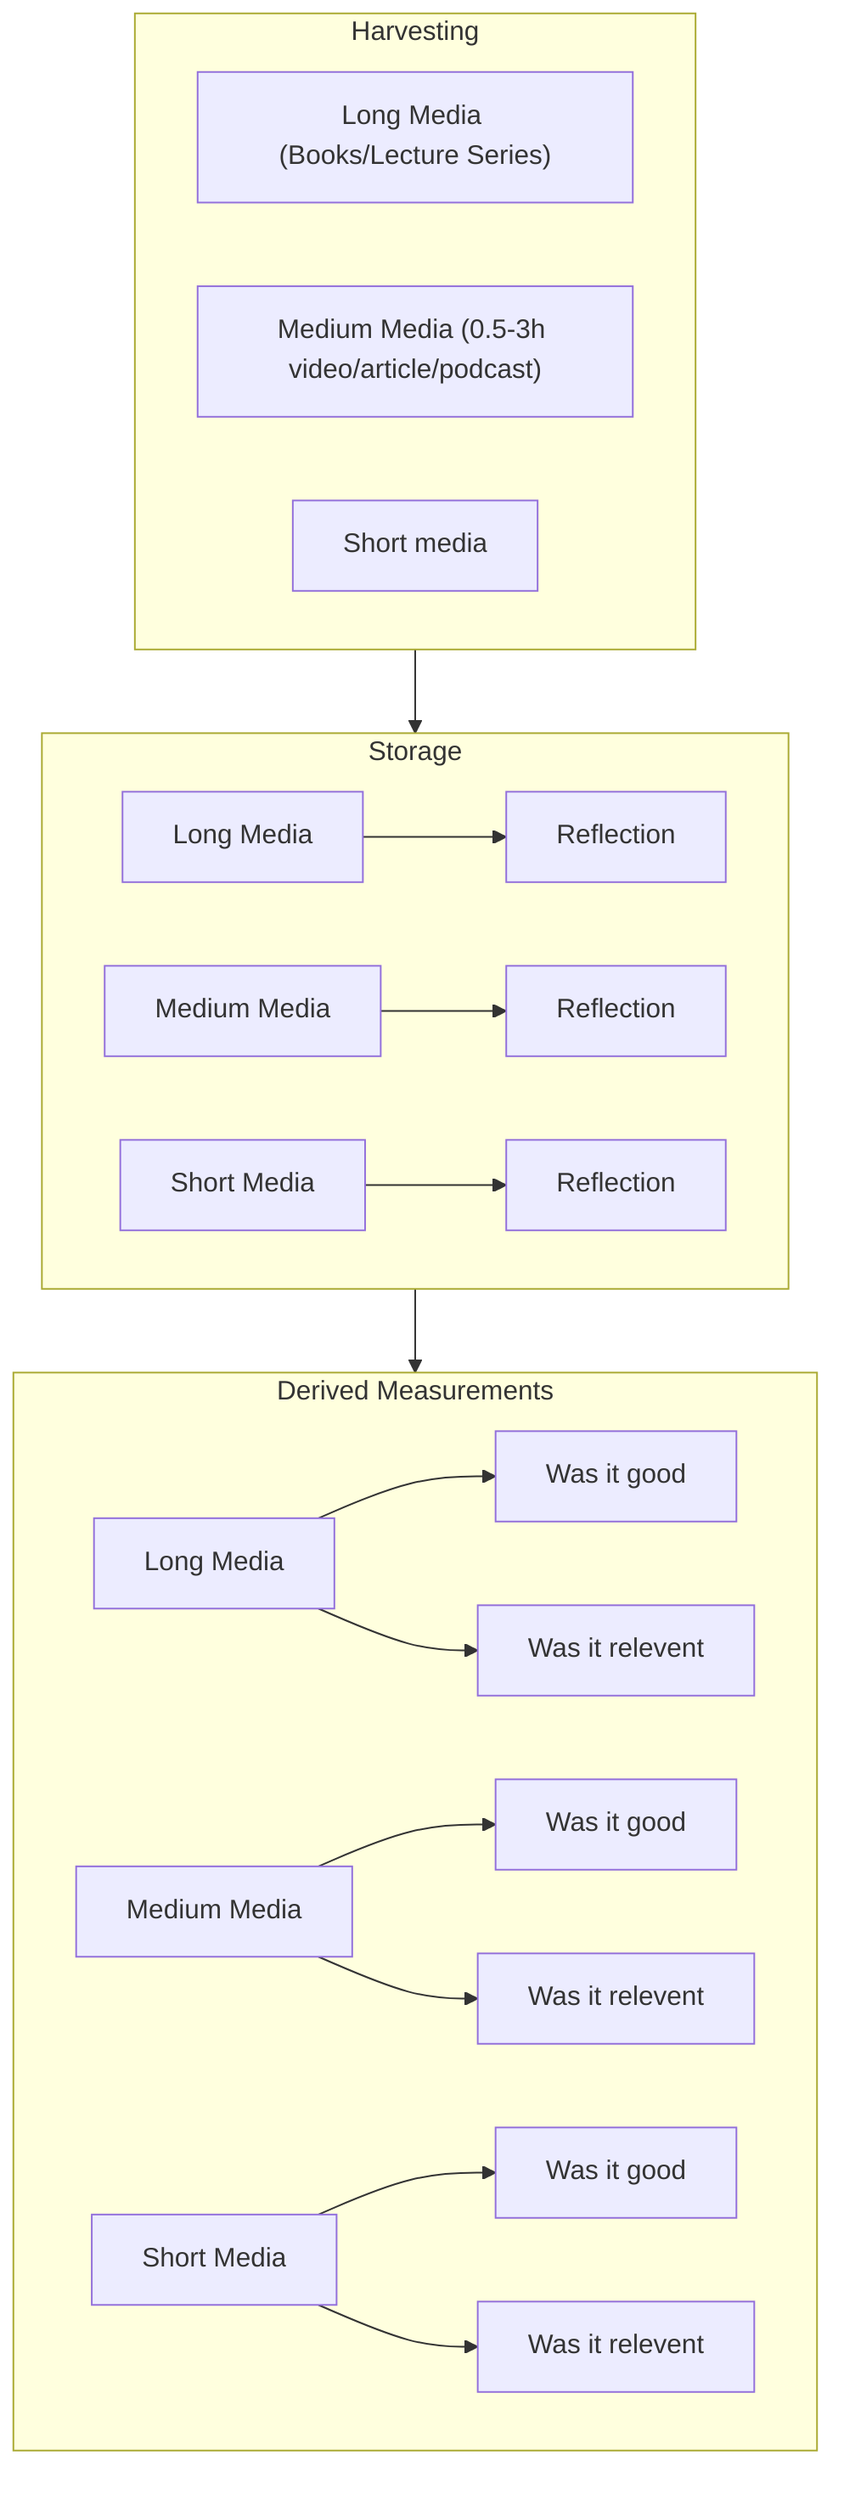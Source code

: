 graph TD
    subgraph Row1[Harvesting]
        A1["Long Media (Books/Lecture Series)"] 
        A2["Medium Media (0.5-3h video/article/podcast)"] 
        A3["Short media"]
    end

    subgraph Row2[Storage]
        B1[Long Media] --> B11[Reflection]
        B2[Medium Media]  --> B21[Reflection]
        B3[Short Media] --> B31[Reflection]
    end

    subgraph Row3[Derived Measurements]
        C1[Long Media]
        C1 --> C11[Was it good]
        C1 --> C12[Was it relevent]
        C2[Medium Media]
        C2 --> C21[Was it good]
        C2 --> C22[Was it relevent]
        C3[Short Media]
        C3 --> C31[Was it good]
        C3 --> C32[Was it relevent]
        
    end
    Row1 --> Row2
    Row2 --> Row3